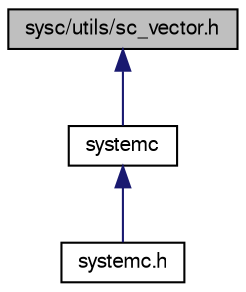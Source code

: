 digraph "sysc/utils/sc_vector.h"
{
  edge [fontname="FreeSans",fontsize="10",labelfontname="FreeSans",labelfontsize="10"];
  node [fontname="FreeSans",fontsize="10",shape=record];
  Node14 [label="sysc/utils/sc_vector.h",height=0.2,width=0.4,color="black", fillcolor="grey75", style="filled", fontcolor="black"];
  Node14 -> Node15 [dir="back",color="midnightblue",fontsize="10",style="solid",fontname="FreeSans"];
  Node15 [label="systemc",height=0.2,width=0.4,color="black", fillcolor="white", style="filled",URL="$a00401.html"];
  Node15 -> Node16 [dir="back",color="midnightblue",fontsize="10",style="solid",fontname="FreeSans"];
  Node16 [label="systemc.h",height=0.2,width=0.4,color="black", fillcolor="white", style="filled",URL="$a00404.html"];
}
